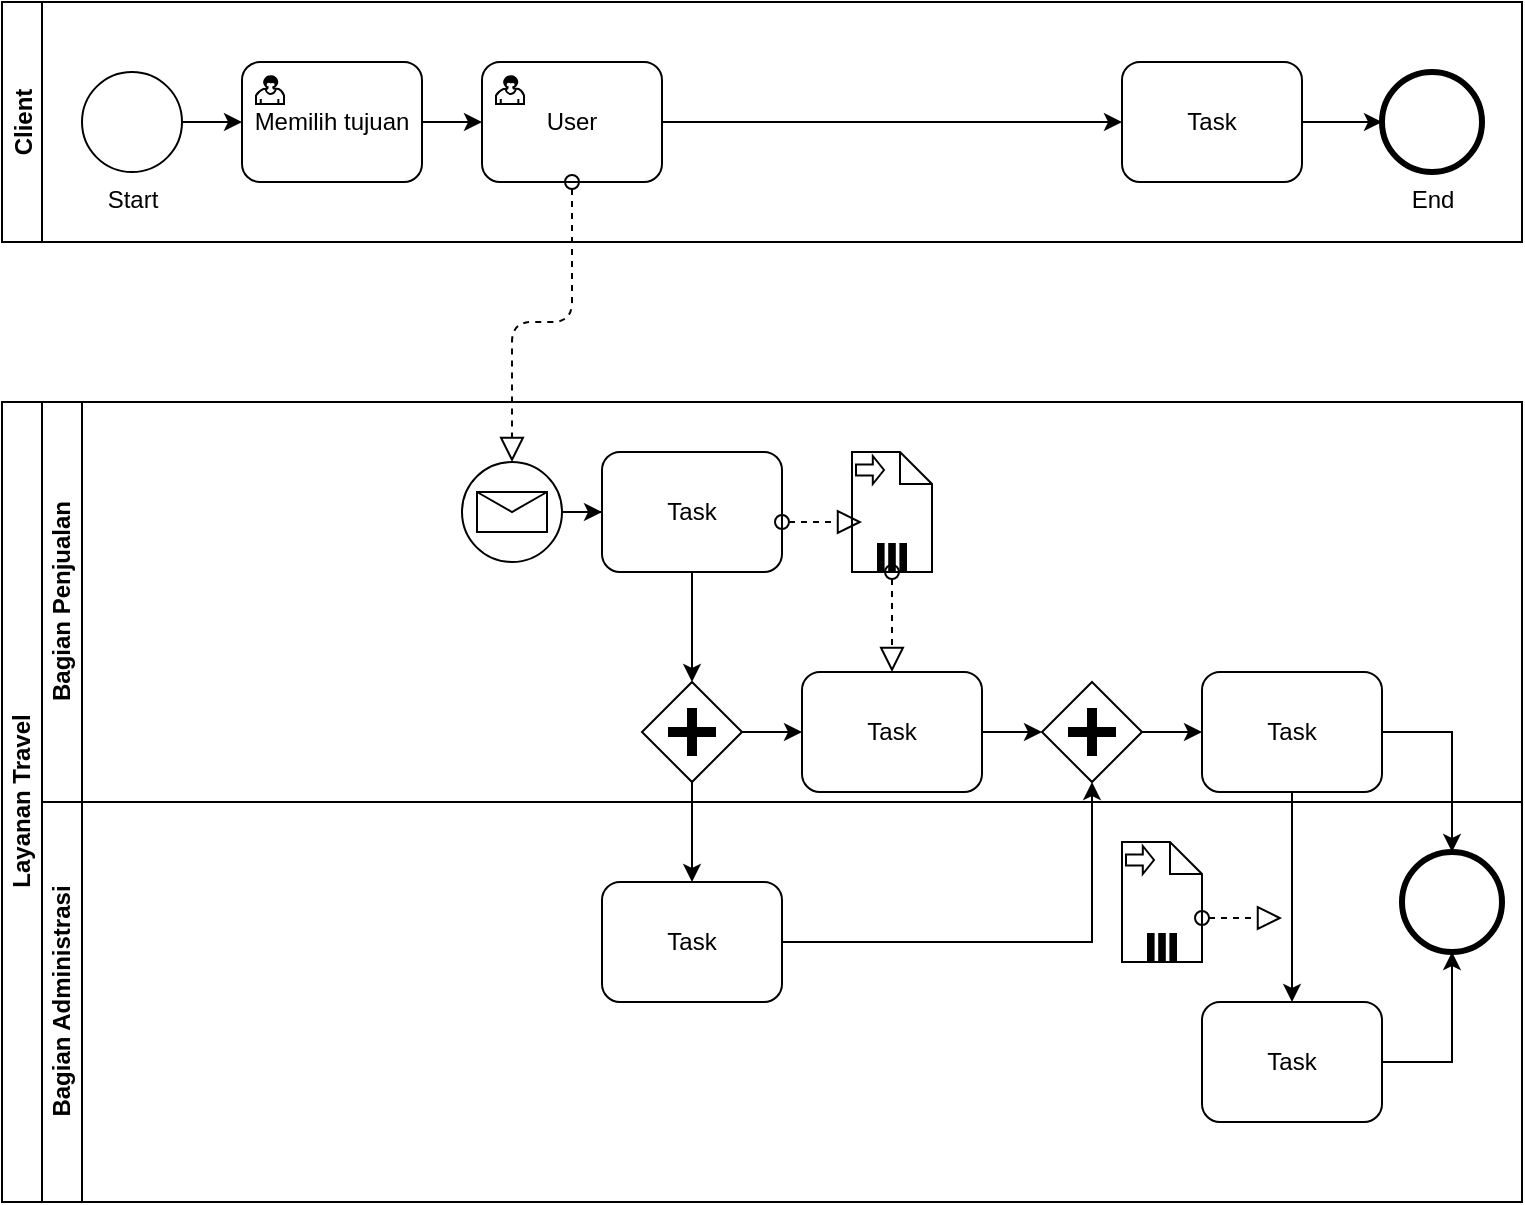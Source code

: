 <mxfile version="13.7.1" type="github">
  <diagram id="rntQ7MFs9RyXZs8C_t1R" name="Page-1">
    <mxGraphModel dx="868" dy="455" grid="1" gridSize="10" guides="1" tooltips="1" connect="1" arrows="1" fold="1" page="1" pageScale="1" pageWidth="850" pageHeight="1100" math="0" shadow="0">
      <root>
        <mxCell id="0" />
        <mxCell id="1" parent="0" />
        <mxCell id="z7o3CKTYqqBQ7aBaNFPh-1" value="Client" style="swimlane;startSize=20;horizontal=0;" vertex="1" parent="1">
          <mxGeometry x="40" y="80" width="760" height="120" as="geometry" />
        </mxCell>
        <mxCell id="z7o3CKTYqqBQ7aBaNFPh-34" style="edgeStyle=orthogonalEdgeStyle;rounded=0;orthogonalLoop=1;jettySize=auto;html=1;" edge="1" parent="z7o3CKTYqqBQ7aBaNFPh-1" source="z7o3CKTYqqBQ7aBaNFPh-7" target="z7o3CKTYqqBQ7aBaNFPh-10">
          <mxGeometry relative="1" as="geometry" />
        </mxCell>
        <mxCell id="z7o3CKTYqqBQ7aBaNFPh-7" value="&lt;div&gt;Start&lt;/div&gt;" style="shape=mxgraph.bpmn.shape;html=1;verticalLabelPosition=bottom;labelBackgroundColor=#ffffff;verticalAlign=top;align=center;perimeter=ellipsePerimeter;outlineConnect=0;outline=standard;symbol=general;" vertex="1" parent="z7o3CKTYqqBQ7aBaNFPh-1">
          <mxGeometry x="40" y="35" width="50" height="50" as="geometry" />
        </mxCell>
        <mxCell id="z7o3CKTYqqBQ7aBaNFPh-35" style="edgeStyle=orthogonalEdgeStyle;rounded=0;orthogonalLoop=1;jettySize=auto;html=1;" edge="1" parent="z7o3CKTYqqBQ7aBaNFPh-1" source="z7o3CKTYqqBQ7aBaNFPh-10" target="z7o3CKTYqqBQ7aBaNFPh-14">
          <mxGeometry relative="1" as="geometry" />
        </mxCell>
        <mxCell id="z7o3CKTYqqBQ7aBaNFPh-10" value="Memilih tujuan" style="html=1;whiteSpace=wrap;rounded=1;dropTarget=0;" vertex="1" parent="z7o3CKTYqqBQ7aBaNFPh-1">
          <mxGeometry x="120" y="30" width="90" height="60" as="geometry" />
        </mxCell>
        <mxCell id="z7o3CKTYqqBQ7aBaNFPh-11" value="" style="html=1;shape=mxgraph.bpmn.user_task;outlineConnect=0;" vertex="1" parent="z7o3CKTYqqBQ7aBaNFPh-10">
          <mxGeometry width="14" height="14" relative="1" as="geometry">
            <mxPoint x="7" y="7" as="offset" />
          </mxGeometry>
        </mxCell>
        <mxCell id="z7o3CKTYqqBQ7aBaNFPh-36" style="edgeStyle=orthogonalEdgeStyle;rounded=0;orthogonalLoop=1;jettySize=auto;html=1;entryX=0;entryY=0.5;entryDx=0;entryDy=0;" edge="1" parent="z7o3CKTYqqBQ7aBaNFPh-1" source="z7o3CKTYqqBQ7aBaNFPh-14" target="z7o3CKTYqqBQ7aBaNFPh-17">
          <mxGeometry relative="1" as="geometry" />
        </mxCell>
        <mxCell id="z7o3CKTYqqBQ7aBaNFPh-14" value="User" style="html=1;whiteSpace=wrap;rounded=1;dropTarget=0;" vertex="1" parent="z7o3CKTYqqBQ7aBaNFPh-1">
          <mxGeometry x="240" y="30" width="90" height="60" as="geometry" />
        </mxCell>
        <mxCell id="z7o3CKTYqqBQ7aBaNFPh-15" value="" style="html=1;shape=mxgraph.bpmn.user_task;outlineConnect=0;" vertex="1" parent="z7o3CKTYqqBQ7aBaNFPh-14">
          <mxGeometry width="14" height="14" relative="1" as="geometry">
            <mxPoint x="7" y="7" as="offset" />
          </mxGeometry>
        </mxCell>
        <mxCell id="z7o3CKTYqqBQ7aBaNFPh-38" style="edgeStyle=orthogonalEdgeStyle;rounded=0;orthogonalLoop=1;jettySize=auto;html=1;" edge="1" parent="z7o3CKTYqqBQ7aBaNFPh-1" source="z7o3CKTYqqBQ7aBaNFPh-17" target="z7o3CKTYqqBQ7aBaNFPh-37">
          <mxGeometry relative="1" as="geometry" />
        </mxCell>
        <mxCell id="z7o3CKTYqqBQ7aBaNFPh-17" value="Task" style="shape=ext;rounded=1;html=1;whiteSpace=wrap;" vertex="1" parent="z7o3CKTYqqBQ7aBaNFPh-1">
          <mxGeometry x="560" y="30" width="90" height="60" as="geometry" />
        </mxCell>
        <mxCell id="z7o3CKTYqqBQ7aBaNFPh-37" value="End" style="shape=mxgraph.bpmn.shape;html=1;verticalLabelPosition=bottom;labelBackgroundColor=#ffffff;verticalAlign=top;align=center;perimeter=ellipsePerimeter;outlineConnect=0;outline=end;symbol=general;" vertex="1" parent="z7o3CKTYqqBQ7aBaNFPh-1">
          <mxGeometry x="690" y="35" width="50" height="50" as="geometry" />
        </mxCell>
        <mxCell id="z7o3CKTYqqBQ7aBaNFPh-3" value="Layanan Travel" style="swimlane;html=1;childLayout=stackLayout;resizeParent=1;resizeParentMax=0;horizontal=0;startSize=20;horizontalStack=0;" vertex="1" parent="1">
          <mxGeometry x="40" y="280" width="760" height="400" as="geometry" />
        </mxCell>
        <mxCell id="z7o3CKTYqqBQ7aBaNFPh-5" value="Bagian Penjualan" style="swimlane;html=1;startSize=20;horizontal=0;" vertex="1" parent="z7o3CKTYqqBQ7aBaNFPh-3">
          <mxGeometry x="20" width="740" height="200" as="geometry" />
        </mxCell>
        <mxCell id="z7o3CKTYqqBQ7aBaNFPh-23" value="" style="shape=note;whiteSpace=wrap;size=16;html=1;dropTarget=0;" vertex="1" parent="z7o3CKTYqqBQ7aBaNFPh-5">
          <mxGeometry x="405" y="25" width="40" height="60" as="geometry" />
        </mxCell>
        <mxCell id="z7o3CKTYqqBQ7aBaNFPh-24" value="" style="html=1;shape=singleArrow;arrowWidth=0.4;arrowSize=0.4;outlineConnect=0;" vertex="1" parent="z7o3CKTYqqBQ7aBaNFPh-23">
          <mxGeometry width="14" height="14" relative="1" as="geometry">
            <mxPoint x="2" y="2" as="offset" />
          </mxGeometry>
        </mxCell>
        <mxCell id="z7o3CKTYqqBQ7aBaNFPh-25" value="" style="html=1;whiteSpace=wrap;shape=parallelMarker;outlineConnect=0;" vertex="1" parent="z7o3CKTYqqBQ7aBaNFPh-23">
          <mxGeometry x="0.5" y="1" width="14" height="14" relative="1" as="geometry">
            <mxPoint x="-7" y="-14" as="offset" />
          </mxGeometry>
        </mxCell>
        <mxCell id="z7o3CKTYqqBQ7aBaNFPh-40" style="edgeStyle=orthogonalEdgeStyle;rounded=0;orthogonalLoop=1;jettySize=auto;html=1;" edge="1" parent="z7o3CKTYqqBQ7aBaNFPh-5" source="z7o3CKTYqqBQ7aBaNFPh-18" target="z7o3CKTYqqBQ7aBaNFPh-19">
          <mxGeometry relative="1" as="geometry" />
        </mxCell>
        <mxCell id="z7o3CKTYqqBQ7aBaNFPh-18" value="" style="shape=mxgraph.bpmn.shape;html=1;verticalLabelPosition=bottom;labelBackgroundColor=#ffffff;verticalAlign=top;align=center;perimeter=ellipsePerimeter;outlineConnect=0;outline=standard;symbol=message;" vertex="1" parent="z7o3CKTYqqBQ7aBaNFPh-5">
          <mxGeometry x="210" y="30" width="50" height="50" as="geometry" />
        </mxCell>
        <mxCell id="z7o3CKTYqqBQ7aBaNFPh-41" style="edgeStyle=orthogonalEdgeStyle;rounded=0;orthogonalLoop=1;jettySize=auto;html=1;" edge="1" parent="z7o3CKTYqqBQ7aBaNFPh-5" source="z7o3CKTYqqBQ7aBaNFPh-19" target="z7o3CKTYqqBQ7aBaNFPh-21">
          <mxGeometry relative="1" as="geometry" />
        </mxCell>
        <mxCell id="z7o3CKTYqqBQ7aBaNFPh-19" value="Task" style="shape=ext;rounded=1;html=1;whiteSpace=wrap;" vertex="1" parent="z7o3CKTYqqBQ7aBaNFPh-5">
          <mxGeometry x="280" y="25" width="90" height="60" as="geometry" />
        </mxCell>
        <mxCell id="z7o3CKTYqqBQ7aBaNFPh-46" value="" style="startArrow=oval;startFill=0;startSize=7;endArrow=block;endFill=0;endSize=10;dashed=1;html=1;exitX=0.5;exitY=1;exitDx=0;exitDy=0;entryX=0.5;entryY=0;entryDx=0;entryDy=0;" edge="1" parent="z7o3CKTYqqBQ7aBaNFPh-5" source="z7o3CKTYqqBQ7aBaNFPh-25" target="z7o3CKTYqqBQ7aBaNFPh-26">
          <mxGeometry width="100" relative="1" as="geometry">
            <mxPoint x="470" y="60" as="sourcePoint" />
            <mxPoint x="570" y="60" as="targetPoint" />
          </mxGeometry>
        </mxCell>
        <mxCell id="z7o3CKTYqqBQ7aBaNFPh-47" style="edgeStyle=orthogonalEdgeStyle;rounded=0;orthogonalLoop=1;jettySize=auto;html=1;entryX=0;entryY=0.5;entryDx=0;entryDy=0;" edge="1" parent="z7o3CKTYqqBQ7aBaNFPh-5" source="z7o3CKTYqqBQ7aBaNFPh-21" target="z7o3CKTYqqBQ7aBaNFPh-26">
          <mxGeometry relative="1" as="geometry" />
        </mxCell>
        <mxCell id="z7o3CKTYqqBQ7aBaNFPh-21" value="" style="shape=mxgraph.bpmn.shape;html=1;verticalLabelPosition=bottom;labelBackgroundColor=#ffffff;verticalAlign=top;align=center;perimeter=rhombusPerimeter;background=gateway;outlineConnect=0;outline=none;symbol=parallelGw;" vertex="1" parent="z7o3CKTYqqBQ7aBaNFPh-5">
          <mxGeometry x="300" y="140" width="50" height="50" as="geometry" />
        </mxCell>
        <mxCell id="z7o3CKTYqqBQ7aBaNFPh-48" style="edgeStyle=orthogonalEdgeStyle;rounded=0;orthogonalLoop=1;jettySize=auto;html=1;entryX=0;entryY=0.5;entryDx=0;entryDy=0;" edge="1" parent="z7o3CKTYqqBQ7aBaNFPh-5" source="z7o3CKTYqqBQ7aBaNFPh-26" target="z7o3CKTYqqBQ7aBaNFPh-27">
          <mxGeometry relative="1" as="geometry" />
        </mxCell>
        <mxCell id="z7o3CKTYqqBQ7aBaNFPh-26" value="Task" style="shape=ext;rounded=1;html=1;whiteSpace=wrap;" vertex="1" parent="z7o3CKTYqqBQ7aBaNFPh-5">
          <mxGeometry x="380" y="135" width="90" height="60" as="geometry" />
        </mxCell>
        <mxCell id="z7o3CKTYqqBQ7aBaNFPh-49" style="edgeStyle=orthogonalEdgeStyle;rounded=0;orthogonalLoop=1;jettySize=auto;html=1;" edge="1" parent="z7o3CKTYqqBQ7aBaNFPh-5" source="z7o3CKTYqqBQ7aBaNFPh-27" target="z7o3CKTYqqBQ7aBaNFPh-28">
          <mxGeometry relative="1" as="geometry" />
        </mxCell>
        <mxCell id="z7o3CKTYqqBQ7aBaNFPh-27" value="" style="shape=mxgraph.bpmn.shape;html=1;verticalLabelPosition=bottom;labelBackgroundColor=#ffffff;verticalAlign=top;align=center;perimeter=rhombusPerimeter;background=gateway;outlineConnect=0;outline=none;symbol=parallelGw;" vertex="1" parent="z7o3CKTYqqBQ7aBaNFPh-5">
          <mxGeometry x="500" y="140" width="50" height="50" as="geometry" />
        </mxCell>
        <mxCell id="z7o3CKTYqqBQ7aBaNFPh-28" value="Task" style="shape=ext;rounded=1;html=1;whiteSpace=wrap;" vertex="1" parent="z7o3CKTYqqBQ7aBaNFPh-5">
          <mxGeometry x="580" y="135" width="90" height="60" as="geometry" />
        </mxCell>
        <mxCell id="z7o3CKTYqqBQ7aBaNFPh-42" style="edgeStyle=orthogonalEdgeStyle;rounded=0;orthogonalLoop=1;jettySize=auto;html=1;exitX=0.5;exitY=1;exitDx=0;exitDy=0;" edge="1" parent="z7o3CKTYqqBQ7aBaNFPh-3" source="z7o3CKTYqqBQ7aBaNFPh-21" target="z7o3CKTYqqBQ7aBaNFPh-22">
          <mxGeometry relative="1" as="geometry" />
        </mxCell>
        <mxCell id="z7o3CKTYqqBQ7aBaNFPh-6" value="Bagian Administrasi" style="swimlane;html=1;startSize=20;horizontal=0;" vertex="1" parent="z7o3CKTYqqBQ7aBaNFPh-3">
          <mxGeometry x="20" y="200" width="740" height="200" as="geometry" />
        </mxCell>
        <mxCell id="z7o3CKTYqqBQ7aBaNFPh-54" value="" style="shape=mxgraph.bpmn.shape;html=1;verticalLabelPosition=bottom;labelBackgroundColor=#ffffff;verticalAlign=top;align=center;perimeter=ellipsePerimeter;outlineConnect=0;outline=end;symbol=general;" vertex="1" parent="z7o3CKTYqqBQ7aBaNFPh-6">
          <mxGeometry x="680" y="25" width="50" height="50" as="geometry" />
        </mxCell>
        <mxCell id="z7o3CKTYqqBQ7aBaNFPh-31" value="" style="shape=note;whiteSpace=wrap;size=16;html=1;dropTarget=0;" vertex="1" parent="z7o3CKTYqqBQ7aBaNFPh-6">
          <mxGeometry x="540" y="20" width="40" height="60" as="geometry" />
        </mxCell>
        <mxCell id="z7o3CKTYqqBQ7aBaNFPh-32" value="" style="html=1;shape=singleArrow;arrowWidth=0.4;arrowSize=0.4;outlineConnect=0;" vertex="1" parent="z7o3CKTYqqBQ7aBaNFPh-31">
          <mxGeometry width="14" height="14" relative="1" as="geometry">
            <mxPoint x="2" y="2" as="offset" />
          </mxGeometry>
        </mxCell>
        <mxCell id="z7o3CKTYqqBQ7aBaNFPh-33" value="" style="html=1;whiteSpace=wrap;shape=parallelMarker;outlineConnect=0;" vertex="1" parent="z7o3CKTYqqBQ7aBaNFPh-31">
          <mxGeometry x="0.5" y="1" width="14" height="14" relative="1" as="geometry">
            <mxPoint x="-7" y="-14" as="offset" />
          </mxGeometry>
        </mxCell>
        <mxCell id="z7o3CKTYqqBQ7aBaNFPh-22" value="Task" style="shape=ext;rounded=1;html=1;whiteSpace=wrap;" vertex="1" parent="z7o3CKTYqqBQ7aBaNFPh-6">
          <mxGeometry x="280" y="40" width="90" height="60" as="geometry" />
        </mxCell>
        <mxCell id="z7o3CKTYqqBQ7aBaNFPh-56" style="edgeStyle=orthogonalEdgeStyle;rounded=0;orthogonalLoop=1;jettySize=auto;html=1;" edge="1" parent="z7o3CKTYqqBQ7aBaNFPh-6" source="z7o3CKTYqqBQ7aBaNFPh-30" target="z7o3CKTYqqBQ7aBaNFPh-54">
          <mxGeometry relative="1" as="geometry" />
        </mxCell>
        <mxCell id="z7o3CKTYqqBQ7aBaNFPh-30" value="Task" style="shape=ext;rounded=1;html=1;whiteSpace=wrap;" vertex="1" parent="z7o3CKTYqqBQ7aBaNFPh-6">
          <mxGeometry x="580" y="100" width="90" height="60" as="geometry" />
        </mxCell>
        <mxCell id="z7o3CKTYqqBQ7aBaNFPh-50" style="edgeStyle=orthogonalEdgeStyle;rounded=0;orthogonalLoop=1;jettySize=auto;html=1;entryX=0.5;entryY=1;entryDx=0;entryDy=0;" edge="1" parent="z7o3CKTYqqBQ7aBaNFPh-3" source="z7o3CKTYqqBQ7aBaNFPh-22" target="z7o3CKTYqqBQ7aBaNFPh-27">
          <mxGeometry relative="1" as="geometry" />
        </mxCell>
        <mxCell id="z7o3CKTYqqBQ7aBaNFPh-51" style="edgeStyle=orthogonalEdgeStyle;rounded=0;orthogonalLoop=1;jettySize=auto;html=1;entryX=0.5;entryY=0;entryDx=0;entryDy=0;" edge="1" parent="z7o3CKTYqqBQ7aBaNFPh-3" source="z7o3CKTYqqBQ7aBaNFPh-28" target="z7o3CKTYqqBQ7aBaNFPh-30">
          <mxGeometry relative="1" as="geometry">
            <Array as="points">
              <mxPoint x="645" y="250" />
              <mxPoint x="645" y="250" />
            </Array>
          </mxGeometry>
        </mxCell>
        <mxCell id="z7o3CKTYqqBQ7aBaNFPh-55" style="edgeStyle=orthogonalEdgeStyle;rounded=0;orthogonalLoop=1;jettySize=auto;html=1;entryX=0.5;entryY=0;entryDx=0;entryDy=0;" edge="1" parent="z7o3CKTYqqBQ7aBaNFPh-3" source="z7o3CKTYqqBQ7aBaNFPh-28" target="z7o3CKTYqqBQ7aBaNFPh-54">
          <mxGeometry relative="1" as="geometry" />
        </mxCell>
        <mxCell id="z7o3CKTYqqBQ7aBaNFPh-44" value="" style="startArrow=oval;startFill=0;startSize=7;endArrow=block;endFill=0;endSize=10;dashed=1;html=1;exitX=0.5;exitY=1;exitDx=0;exitDy=0;entryX=0.5;entryY=0;entryDx=0;entryDy=0;" edge="1" parent="1" source="z7o3CKTYqqBQ7aBaNFPh-14" target="z7o3CKTYqqBQ7aBaNFPh-18">
          <mxGeometry width="100" relative="1" as="geometry">
            <mxPoint x="380" y="290" as="sourcePoint" />
            <mxPoint x="480" y="290" as="targetPoint" />
            <Array as="points">
              <mxPoint x="325" y="240" />
              <mxPoint x="295" y="240" />
            </Array>
          </mxGeometry>
        </mxCell>
        <mxCell id="z7o3CKTYqqBQ7aBaNFPh-45" value="" style="startArrow=oval;startFill=0;startSize=7;endArrow=block;endFill=0;endSize=10;dashed=1;html=1;" edge="1" parent="1">
          <mxGeometry width="100" relative="1" as="geometry">
            <mxPoint x="430" y="340" as="sourcePoint" />
            <mxPoint x="470" y="340" as="targetPoint" />
          </mxGeometry>
        </mxCell>
        <mxCell id="z7o3CKTYqqBQ7aBaNFPh-53" value="" style="startArrow=oval;startFill=0;startSize=7;endArrow=block;endFill=0;endSize=10;dashed=1;html=1;exitX=0;exitY=0;exitDx=40;exitDy=38;exitPerimeter=0;" edge="1" parent="1" source="z7o3CKTYqqBQ7aBaNFPh-31">
          <mxGeometry width="100" relative="1" as="geometry">
            <mxPoint x="380" y="500" as="sourcePoint" />
            <mxPoint x="680" y="538" as="targetPoint" />
          </mxGeometry>
        </mxCell>
      </root>
    </mxGraphModel>
  </diagram>
</mxfile>
